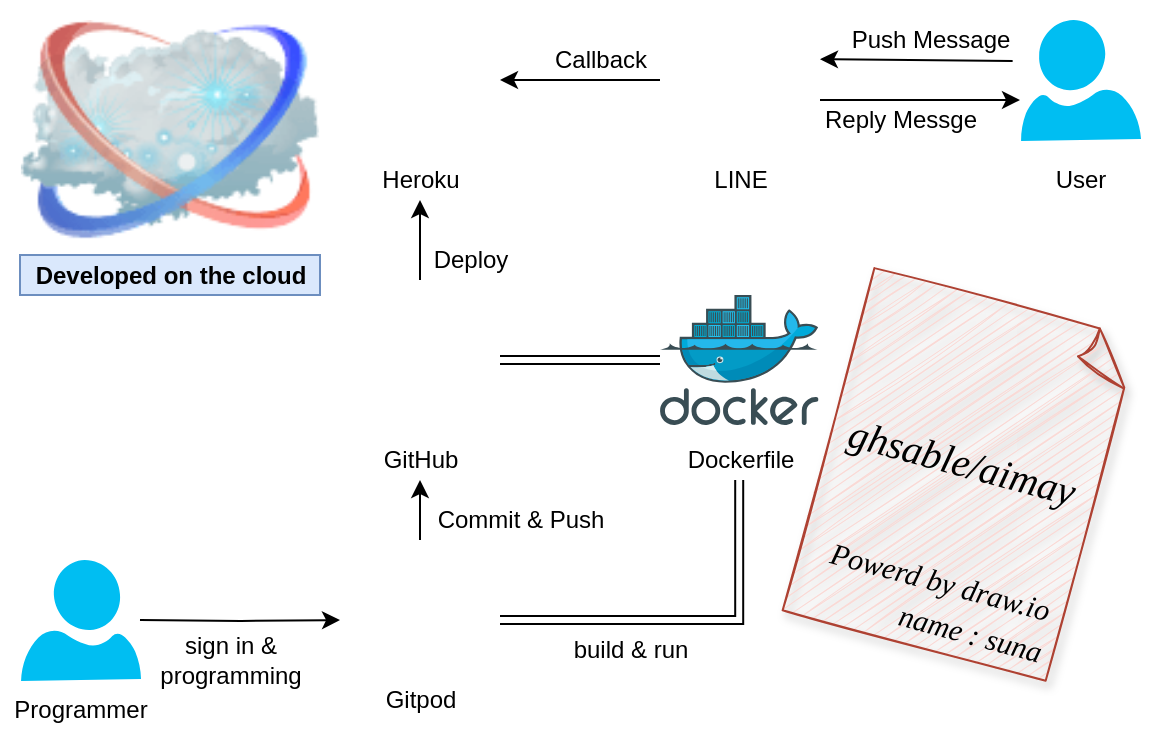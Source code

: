 <mxfile version="13.7.7" type="github">
  <diagram id="w7eTThsmB06BPjCYAfZA" name="Page-1">
    <mxGraphModel dx="920" dy="475" grid="1" gridSize="10" guides="1" tooltips="1" connect="1" arrows="1" fold="1" page="1" pageScale="1" pageWidth="827" pageHeight="1169" math="0" shadow="0">
      <root>
        <mxCell id="0" />
        <mxCell id="1" parent="0" />
        <mxCell id="3plvlCjY5yp-JgMp3wiJ-57" value="" style="whiteSpace=wrap;html=1;shape=mxgraph.basic.document;fontFamily=Times New Roman;fontSize=15;labelBackgroundColor=none;fillColor=#fad9d5;strokeColor=#ae4132;shadow=1;sketch=1;rotation=15;" vertex="1" parent="1">
          <mxGeometry x="601.91" y="208.85" width="137.53" height="177.13" as="geometry" />
        </mxCell>
        <mxCell id="3plvlCjY5yp-JgMp3wiJ-22" value="" style="edgeStyle=orthogonalEdgeStyle;rounded=0;orthogonalLoop=1;jettySize=auto;html=1;" edge="1" parent="1" source="3plvlCjY5yp-JgMp3wiJ-4" target="3plvlCjY5yp-JgMp3wiJ-21">
          <mxGeometry relative="1" as="geometry" />
        </mxCell>
        <mxCell id="3plvlCjY5yp-JgMp3wiJ-4" value="" style="shape=image;html=1;verticalAlign=top;verticalLabelPosition=bottom;labelBackgroundColor=#ffffff;imageAspect=0;aspect=fixed;image=https://cdn1.iconfinder.com/data/icons/social-networks-3/512/github-128.png" vertex="1" parent="1">
          <mxGeometry x="360" y="200" width="80" height="80" as="geometry" />
        </mxCell>
        <mxCell id="3plvlCjY5yp-JgMp3wiJ-10" value="" style="edgeStyle=orthogonalEdgeStyle;rounded=0;orthogonalLoop=1;jettySize=auto;html=1;" edge="1" parent="1" source="3plvlCjY5yp-JgMp3wiJ-5" target="3plvlCjY5yp-JgMp3wiJ-9">
          <mxGeometry relative="1" as="geometry" />
        </mxCell>
        <mxCell id="3plvlCjY5yp-JgMp3wiJ-18" value="" style="edgeStyle=orthogonalEdgeStyle;shape=link;rounded=0;orthogonalLoop=1;jettySize=auto;html=1;" edge="1" parent="1" source="3plvlCjY5yp-JgMp3wiJ-5" target="3plvlCjY5yp-JgMp3wiJ-16">
          <mxGeometry relative="1" as="geometry">
            <mxPoint x="560" y="370" as="targetPoint" />
          </mxGeometry>
        </mxCell>
        <mxCell id="3plvlCjY5yp-JgMp3wiJ-5" value="" style="shape=image;html=1;verticalAlign=top;verticalLabelPosition=bottom;labelBackgroundColor=#ffffff;imageAspect=0;aspect=fixed;image=https://cdn2.iconfinder.com/data/icons/designer-skills/128/visualstudio-microsoft-webdesign-html-css-javascript-develop-128.png" vertex="1" parent="1">
          <mxGeometry x="360" y="330" width="80" height="80" as="geometry" />
        </mxCell>
        <mxCell id="3plvlCjY5yp-JgMp3wiJ-7" value="&lt;div&gt;Commit &amp;amp; Push&lt;/div&gt;" style="text;html=1;align=center;verticalAlign=middle;resizable=0;points=[];autosize=1;" vertex="1" parent="1">
          <mxGeometry x="400" y="310" width="100" height="20" as="geometry" />
        </mxCell>
        <mxCell id="3plvlCjY5yp-JgMp3wiJ-8" value="Gitpod" style="text;html=1;align=center;verticalAlign=middle;resizable=0;points=[];autosize=1;" vertex="1" parent="1">
          <mxGeometry x="375" y="400" width="50" height="20" as="geometry" />
        </mxCell>
        <mxCell id="3plvlCjY5yp-JgMp3wiJ-9" value="GitHub" style="text;html=1;align=center;verticalAlign=middle;resizable=0;points=[];autosize=1;" vertex="1" parent="1">
          <mxGeometry x="375" y="280" width="50" height="20" as="geometry" />
        </mxCell>
        <mxCell id="3plvlCjY5yp-JgMp3wiJ-14" value="" style="edgeStyle=orthogonalEdgeStyle;rounded=0;orthogonalLoop=1;jettySize=auto;html=1;shape=link;entryX=1;entryY=0.5;entryDx=0;entryDy=0;" edge="1" parent="1" source="3plvlCjY5yp-JgMp3wiJ-11" target="3plvlCjY5yp-JgMp3wiJ-4">
          <mxGeometry relative="1" as="geometry">
            <mxPoint x="450" y="240" as="targetPoint" />
          </mxGeometry>
        </mxCell>
        <mxCell id="3plvlCjY5yp-JgMp3wiJ-11" value="" style="aspect=fixed;html=1;points=[];align=center;image;fontSize=12;image=img/lib/mscae/Docker.svg;" vertex="1" parent="1">
          <mxGeometry x="520" y="207.5" width="79.27" height="65" as="geometry" />
        </mxCell>
        <mxCell id="3plvlCjY5yp-JgMp3wiJ-16" value="&lt;div&gt;Dockerfile&lt;/div&gt;" style="text;html=1;align=center;verticalAlign=middle;resizable=0;points=[];autosize=1;" vertex="1" parent="1">
          <mxGeometry x="524.64" y="280" width="70" height="20" as="geometry" />
        </mxCell>
        <mxCell id="3plvlCjY5yp-JgMp3wiJ-19" value="build &amp;amp; run" style="text;html=1;align=center;verticalAlign=middle;resizable=0;points=[];autosize=1;" vertex="1" parent="1">
          <mxGeometry x="469.64" y="375" width="70" height="20" as="geometry" />
        </mxCell>
        <mxCell id="3plvlCjY5yp-JgMp3wiJ-20" value="" style="shape=image;html=1;verticalAlign=top;verticalLabelPosition=bottom;labelBackgroundColor=#ffffff;imageAspect=0;aspect=fixed;image=https://cdn1.iconfinder.com/data/icons/simple-icons/128/heroku-128-black.png" vertex="1" parent="1">
          <mxGeometry x="360" y="60" width="80" height="80" as="geometry" />
        </mxCell>
        <mxCell id="3plvlCjY5yp-JgMp3wiJ-21" value="Heroku" style="text;html=1;align=center;verticalAlign=middle;resizable=0;points=[];autosize=1;" vertex="1" parent="1">
          <mxGeometry x="375" y="140" width="50" height="20" as="geometry" />
        </mxCell>
        <mxCell id="3plvlCjY5yp-JgMp3wiJ-23" value="Deploy" style="text;html=1;align=center;verticalAlign=middle;resizable=0;points=[];autosize=1;" vertex="1" parent="1">
          <mxGeometry x="400" y="180" width="50" height="20" as="geometry" />
        </mxCell>
        <mxCell id="3plvlCjY5yp-JgMp3wiJ-34" value="" style="edgeStyle=orthogonalEdgeStyle;rounded=0;orthogonalLoop=1;jettySize=auto;html=1;" edge="1" parent="1" target="3plvlCjY5yp-JgMp3wiJ-20">
          <mxGeometry relative="1" as="geometry">
            <mxPoint x="520" y="100" as="sourcePoint" />
            <Array as="points">
              <mxPoint x="440" y="100" />
            </Array>
          </mxGeometry>
        </mxCell>
        <mxCell id="3plvlCjY5yp-JgMp3wiJ-38" value="" style="edgeStyle=orthogonalEdgeStyle;rounded=0;orthogonalLoop=1;jettySize=auto;html=1;" edge="1" parent="1">
          <mxGeometry relative="1" as="geometry">
            <mxPoint x="600" y="110" as="sourcePoint" />
            <mxPoint x="700" y="110" as="targetPoint" />
            <Array as="points">
              <mxPoint x="640" y="110" />
            </Array>
          </mxGeometry>
        </mxCell>
        <mxCell id="3plvlCjY5yp-JgMp3wiJ-24" value="" style="shape=image;html=1;verticalAlign=top;verticalLabelPosition=bottom;labelBackgroundColor=#ffffff;imageAspect=0;aspect=fixed;image=https://cdn0.iconfinder.com/data/icons/circle-flat/512/line-128.png" vertex="1" parent="1">
          <mxGeometry x="524.64" y="65" width="70" height="70" as="geometry" />
        </mxCell>
        <mxCell id="3plvlCjY5yp-JgMp3wiJ-28" value="LINE" style="text;html=1;align=center;verticalAlign=middle;resizable=0;points=[];autosize=1;" vertex="1" parent="1">
          <mxGeometry x="539.64" y="140" width="40" height="20" as="geometry" />
        </mxCell>
        <mxCell id="3plvlCjY5yp-JgMp3wiJ-32" value="Callback" style="text;html=1;align=center;verticalAlign=middle;resizable=0;points=[];autosize=1;" vertex="1" parent="1">
          <mxGeometry x="460" y="80" width="60" height="20" as="geometry" />
        </mxCell>
        <mxCell id="3plvlCjY5yp-JgMp3wiJ-35" value="" style="verticalLabelPosition=bottom;html=1;verticalAlign=top;align=center;strokeColor=none;fillColor=#00BEF2;shape=mxgraph.azure.user;direction=east;rotation=359;flipH=1;" vertex="1" parent="1">
          <mxGeometry x="700" y="70" width="60" height="60" as="geometry" />
        </mxCell>
        <mxCell id="3plvlCjY5yp-JgMp3wiJ-39" value="&lt;div&gt;User&lt;/div&gt;" style="text;html=1;align=center;verticalAlign=middle;resizable=0;points=[];autosize=1;" vertex="1" parent="1">
          <mxGeometry x="710" y="140" width="40" height="20" as="geometry" />
        </mxCell>
        <mxCell id="3plvlCjY5yp-JgMp3wiJ-46" value="" style="edgeStyle=orthogonalEdgeStyle;rounded=0;orthogonalLoop=1;jettySize=auto;html=1;entryX=0;entryY=0.5;entryDx=0;entryDy=0;" edge="1" parent="1" target="3plvlCjY5yp-JgMp3wiJ-5">
          <mxGeometry relative="1" as="geometry">
            <mxPoint x="260" y="370" as="sourcePoint" />
          </mxGeometry>
        </mxCell>
        <mxCell id="3plvlCjY5yp-JgMp3wiJ-40" value="" style="verticalLabelPosition=bottom;html=1;verticalAlign=top;align=center;strokeColor=none;fillColor=#00BEF2;shape=mxgraph.azure.user;direction=east;rotation=359;flipH=0;" vertex="1" parent="1">
          <mxGeometry x="200" y="340" width="60" height="60" as="geometry" />
        </mxCell>
        <mxCell id="3plvlCjY5yp-JgMp3wiJ-41" value="Reply Messge" style="text;html=1;align=center;verticalAlign=middle;resizable=0;points=[];autosize=1;" vertex="1" parent="1">
          <mxGeometry x="594.64" y="110" width="90" height="20" as="geometry" />
        </mxCell>
        <mxCell id="3plvlCjY5yp-JgMp3wiJ-42" value="Push Message" style="text;html=1;align=center;verticalAlign=middle;resizable=0;points=[];autosize=1;" vertex="1" parent="1">
          <mxGeometry x="610" y="70" width="90" height="20" as="geometry" />
        </mxCell>
        <mxCell id="3plvlCjY5yp-JgMp3wiJ-45" value="" style="edgeStyle=orthogonalEdgeStyle;rounded=0;orthogonalLoop=1;jettySize=auto;html=1;exitX=0.959;exitY=1.025;exitDx=0;exitDy=0;exitPerimeter=0;" edge="1" parent="1" source="3plvlCjY5yp-JgMp3wiJ-42">
          <mxGeometry relative="1" as="geometry">
            <mxPoint x="690" y="90" as="sourcePoint" />
            <mxPoint x="600" y="89.58" as="targetPoint" />
            <Array as="points">
              <mxPoint x="600" y="90" />
            </Array>
          </mxGeometry>
        </mxCell>
        <mxCell id="3plvlCjY5yp-JgMp3wiJ-48" value="&lt;div&gt;sign in &amp;amp;&lt;br&gt;&lt;/div&gt;&lt;div&gt;programming&lt;/div&gt;" style="text;html=1;align=center;verticalAlign=middle;resizable=0;points=[];autosize=1;" vertex="1" parent="1">
          <mxGeometry x="260" y="375" width="90" height="30" as="geometry" />
        </mxCell>
        <mxCell id="3plvlCjY5yp-JgMp3wiJ-49" value="Programmer" style="text;html=1;align=center;verticalAlign=middle;resizable=0;points=[];autosize=1;" vertex="1" parent="1">
          <mxGeometry x="190" y="405" width="80" height="20" as="geometry" />
        </mxCell>
        <mxCell id="3plvlCjY5yp-JgMp3wiJ-51" value="" style="image;html=1;image=img/lib/clip_art/networking/Cloud_128x128.png;fillColor=#00BEF2;" vertex="1" parent="1">
          <mxGeometry x="200" y="70" width="150" height="110" as="geometry" />
        </mxCell>
        <mxCell id="3plvlCjY5yp-JgMp3wiJ-52" value="Developed on the cloud" style="text;html=1;align=center;verticalAlign=middle;resizable=0;points=[];autosize=1;fillColor=#dae8fc;strokeColor=#6c8ebf;fontStyle=1" vertex="1" parent="1">
          <mxGeometry x="200" y="187.5" width="150" height="20" as="geometry" />
        </mxCell>
        <mxCell id="3plvlCjY5yp-JgMp3wiJ-53" value="&lt;div style=&quot;font-size: 20px;&quot;&gt;ghsable/aimay&lt;/div&gt;" style="text;html=1;align=center;verticalAlign=middle;resizable=0;points=[];autosize=1;fontStyle=2;fontFamily=Times New Roman;fontSize=20;rotation=15;" vertex="1" parent="1">
          <mxGeometry x="605.67" y="275" width="130" height="30" as="geometry" />
        </mxCell>
        <mxCell id="3plvlCjY5yp-JgMp3wiJ-55" value="name : suna" style="text;html=1;align=center;verticalAlign=middle;resizable=0;points=[];autosize=1;fontStyle=2;fontFamily=Times New Roman;fontSize=15;rotation=15;" vertex="1" parent="1">
          <mxGeometry x="630" y="365.98" width="90" height="20" as="geometry" />
        </mxCell>
        <mxCell id="3plvlCjY5yp-JgMp3wiJ-56" value="Powerd by draw.io" style="text;html=1;align=center;verticalAlign=middle;resizable=0;points=[];autosize=1;fontStyle=2;fontFamily=Times New Roman;fontSize=15;rotation=15;" vertex="1" parent="1">
          <mxGeometry x="594.64" y="340" width="130" height="20" as="geometry" />
        </mxCell>
        <mxCell id="3plvlCjY5yp-JgMp3wiJ-58" value="" style="shape=image;html=1;verticalAlign=top;verticalLabelPosition=bottom;labelBackgroundColor=#ffffff;imageAspect=0;aspect=fixed;image=https://cdn3.iconfinder.com/data/icons/social-media-2169/24/social_media_social_media_logo_github-128.png;shadow=1;sketch=1;fillColor=#00BEF2;fontFamily=Times New Roman;fontSize=15;rotation=15;" vertex="1" parent="1">
          <mxGeometry x="661" y="240" width="28" height="28" as="geometry" />
        </mxCell>
      </root>
    </mxGraphModel>
  </diagram>
</mxfile>
